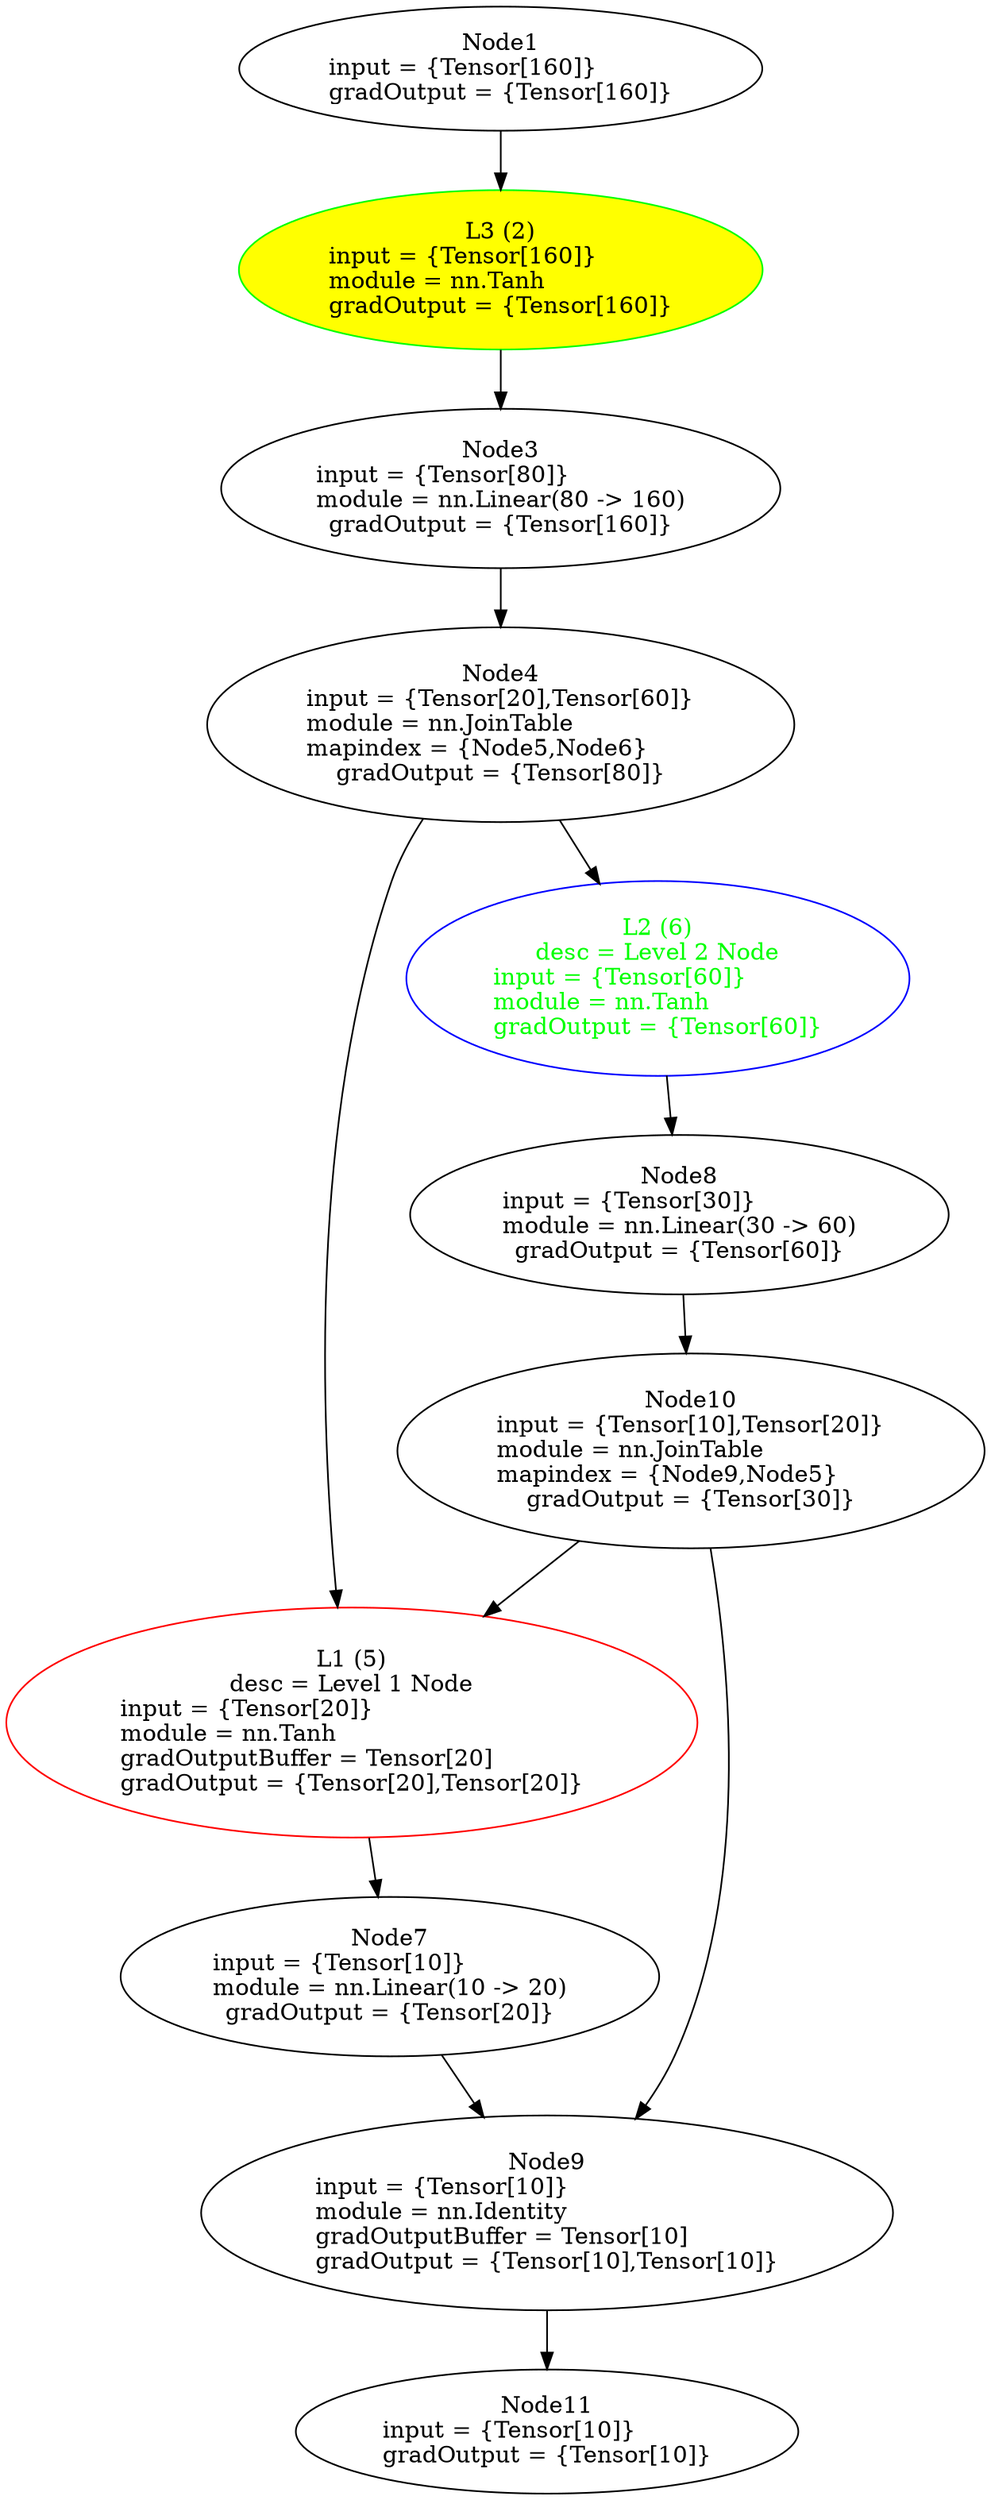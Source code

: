 digraph G {
	graph [bb="0,0,480,1508"];
	node [label="\N",
		shape=oval
	];
	n1	 [height=1.041,
		label="Node1\ninput = {Tensor[160]}\lgradOutput = {Tensor[160]}",
		pos="243,1470",
		tooltip="[[C]]:-1",
		width=3.4842];
	n2	 [color=green,
		fillcolor=yellow,
		height=1.3356,
		label="L3 (2)\ninput = {Tensor[160]}\lmodule = nn.Tanh\lgradOutput = {Tensor[160]}",
		pos="243,1348",
		style=filled,
		tooltip="[annotation.lua]:13",
		width=3.4842];
	n1 -> n2	 [pos="e,243,1396.5 243,1432.3 243,1424.2 243,1415.4 243,1406.7"];
	n3	 [height=1.3356,
		label="Node3\ninput = {Tensor[80]}\lmodule = nn.Linear(80 -> 160)\lgradOutput = {Tensor[160]}",
		pos="243,1216",
		tooltip="[annotation.lua]:13",
		width=3.7508];
	n2 -> n3	 [pos="e,243,1264.5 243,1299.7 243,1291.5 243,1283 243,1274.6"];
	n4	 [height=1.6303,
		label="Node4\ninput = {Tensor[20],Tensor[60]}\lmodule = nn.JoinTable\lmapindex = {Node5,Node6}\lgradOutput = {Tensor[80]}",
		pos="243,1073",
		tooltip="[annotation.lua]:13",
		width=3.956];
	n3 -> n4	 [pos="e,243,1131.7 243,1167.7 243,1159.4 243,1150.6 243,1141.9"];
	n5	 [color=red,
		height=1.9249,
		label="L1 (5)\ndesc = Level 1 Node\ninput = {Tensor[20]}\lmodule = nn.Tanh\lgradOutputBuffer = Tensor[20]\lgradOutput = {Tensor[20],Tensor[\
20]}",
		pos="167,468",
		tooltip="[annotation.lua]:5",
		width=4.647];
	n4 -> n5	 [pos="e,160.21,537.3 205.98,1016.2 199.54,1004.1 193.72,990.97 190,978 147.68,830.44 152.17,649.03 159.45,547.48"];
	n6	 [color=blue,
		fontcolor=green,
		height=1.6303,
		label="L2 (6)\ndesc = Level 2 Node\ninput = {Tensor[60]}\lmodule = nn.Tanh\lgradOutput = {Tensor[60]}",
		pos="320,919",
		tooltip="[annotation.lua]:9",
		width=3.346];
	n4 -> n6	 [pos="e,291.56,976.14 271.67,1015.4 276.65,1005.6 281.86,995.29 286.94,985.26"];
	n7	 [height=1.3356,
		label="Node7\ninput = {Tensor[10]}\lmodule = nn.Linear(10 -> 20)\lgradOutput = {Tensor[20]}",
		pos="186,314",
		tooltip="[annotation.lua]:5",
		width=3.6126];
	n5 -> n7	 [pos="e,180.1,362.19 175.56,398.56 176.66,389.72 177.78,380.75 178.86,372.12"];
	n8	 [height=1.3356,
		label="Node8\ninput = {Tensor[30]}\lmodule = nn.Linear(30 -> 60)\lgradOutput = {Tensor[60]}",
		pos="331,776",
		tooltip="[annotation.lua]:9",
		width=3.6126];
	n6 -> n8	 [pos="e,327.32,824.12 324.51,860.24 325.17,851.7 325.86,842.9 326.52,834.36"];
	n9	 [height=1.6303,
		label="Node9\ninput = {Tensor[10]}\lmodule = nn.Identity\lgradOutputBuffer = Tensor[10]\lgradOutput = {Tensor[10],Tensor[10]}",
		pos="274,171",
		tooltip="[annotation.lua]:4",
		width=4.647];
	n7 -> n9	 [pos="e,238.67,228.61 214.81,266.83 220.71,257.39 227.01,247.28 233.24,237.32"];
	n10	 [height=1.6303,
		label="Node10\ninput = {Tensor[10],Tensor[20]}\lmodule = nn.JoinTable\lmapindex = {Node9,Node5}\lgradOutput = {Tensor[30]}",
		pos="338,633",
		tooltip="[annotation.lua]:9",
		width=3.956];
	n8 -> n10	 [pos="e,335.13,691.74 333.35,727.66 333.76,719.38 334.2,710.62 334.63,701.91"];
	n11	 [height=1.041,
		label="Node11\ninput = {Tensor[10]}\lgradOutput = {Tensor[10]}",
		pos="274,38",
		tooltip="[[C]]:-1",
		width=3.346];
	n9 -> n11	 [pos="e,274,75.829 274,112.16 274,103.39 274,94.432 274,85.93"];
	n10 -> n5	 [pos="e,232.93,531.85 282.01,578.63 268.65,565.9 254.21,552.13 240.21,538.78"];
	n10 -> n9	 [pos="e,308.85,228.44 345.61,574.18 353.14,500.56 359.17,370.39 325,266 321.9,256.54 317.87,246.91 313.42,237.61"];
}

